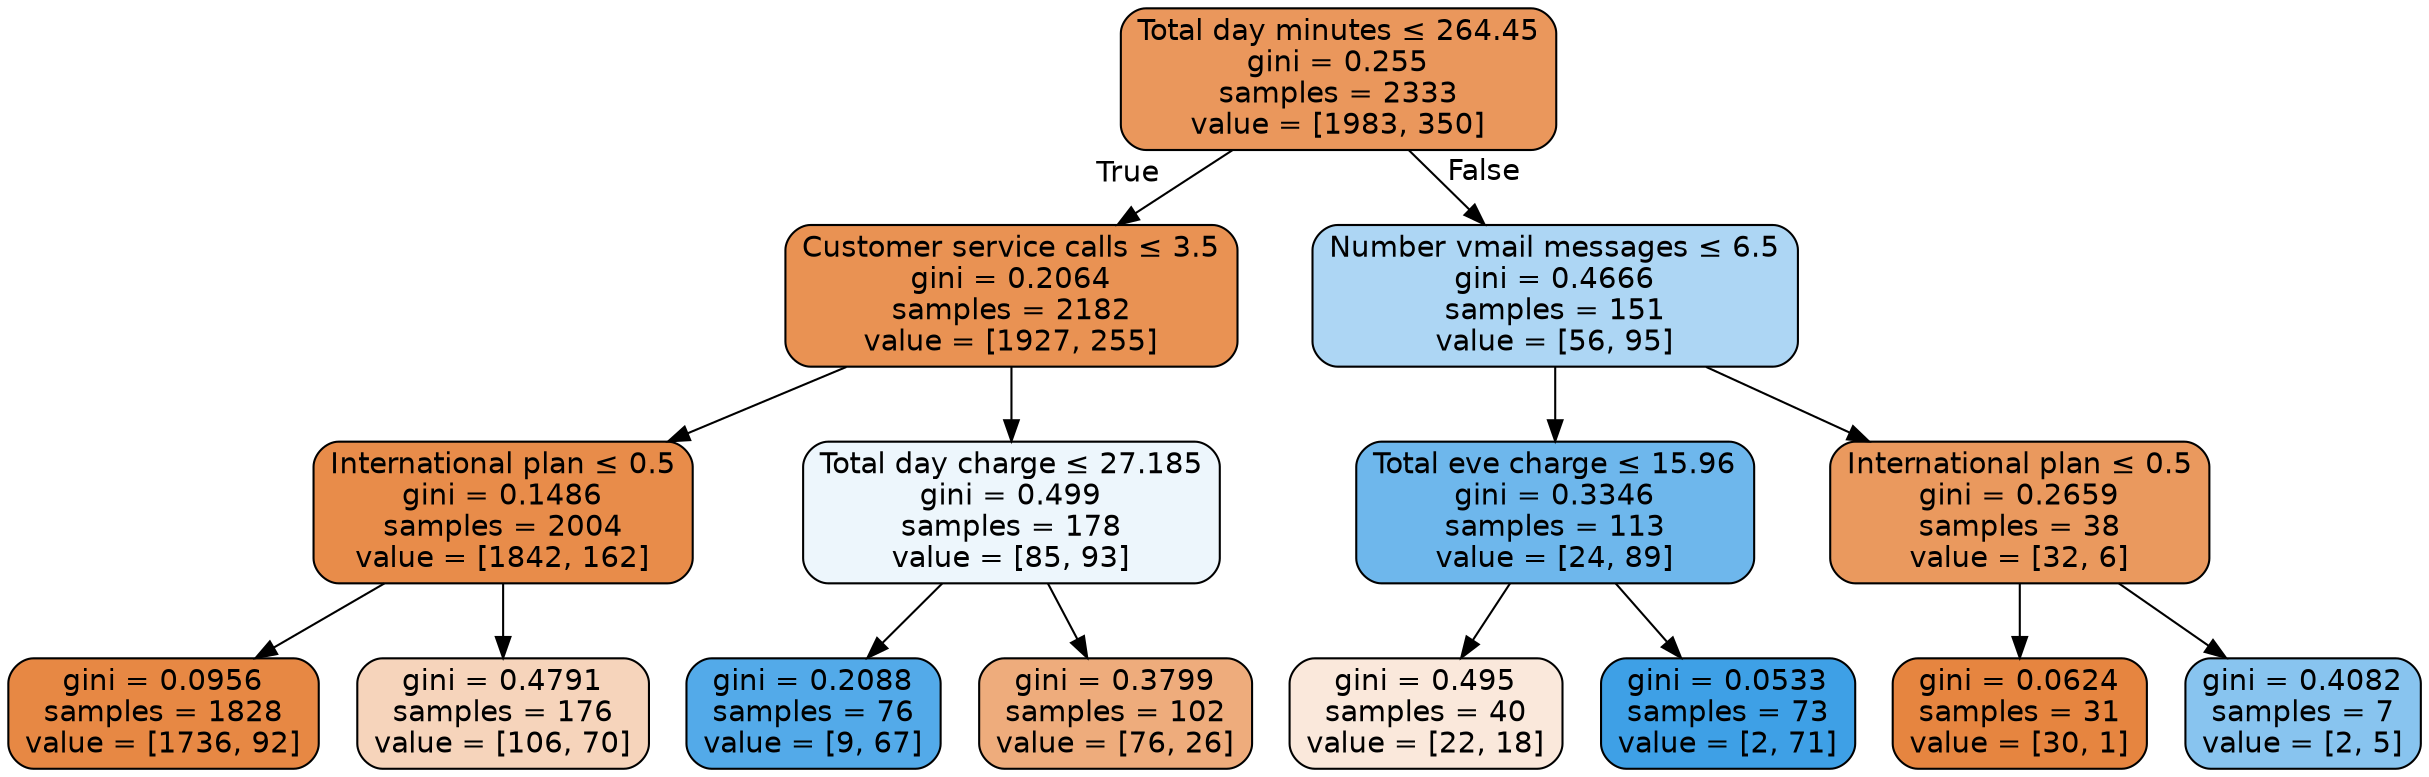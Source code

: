 digraph Tree {
node [shape=box, style="filled, rounded", color="black", fontname=helvetica] ;
edge [fontname=helvetica] ;
0 [label=<Total day minutes &le; 264.45<br/>gini = 0.255<br/>samples = 2333<br/>value = [1983, 350]>, fillcolor="#e58139d2"] ;
1 [label=<Customer service calls &le; 3.5<br/>gini = 0.2064<br/>samples = 2182<br/>value = [1927, 255]>, fillcolor="#e58139dd"] ;
0 -> 1 [labeldistance=2.5, labelangle=45, headlabel="True"] ;
2 [label=<International plan &le; 0.5<br/>gini = 0.1486<br/>samples = 2004<br/>value = [1842, 162]>, fillcolor="#e58139e9"] ;
1 -> 2 ;
3 [label=<gini = 0.0956<br/>samples = 1828<br/>value = [1736, 92]>, fillcolor="#e58139f1"] ;
2 -> 3 ;
4 [label=<gini = 0.4791<br/>samples = 176<br/>value = [106, 70]>, fillcolor="#e5813957"] ;
2 -> 4 ;
5 [label=<Total day charge &le; 27.185<br/>gini = 0.499<br/>samples = 178<br/>value = [85, 93]>, fillcolor="#399de516"] ;
1 -> 5 ;
6 [label=<gini = 0.2088<br/>samples = 76<br/>value = [9, 67]>, fillcolor="#399de5dd"] ;
5 -> 6 ;
7 [label=<gini = 0.3799<br/>samples = 102<br/>value = [76, 26]>, fillcolor="#e58139a8"] ;
5 -> 7 ;
8 [label=<Number vmail messages &le; 6.5<br/>gini = 0.4666<br/>samples = 151<br/>value = [56, 95]>, fillcolor="#399de569"] ;
0 -> 8 [labeldistance=2.5, labelangle=-45, headlabel="False"] ;
9 [label=<Total eve charge &le; 15.96<br/>gini = 0.3346<br/>samples = 113<br/>value = [24, 89]>, fillcolor="#399de5ba"] ;
8 -> 9 ;
10 [label=<gini = 0.495<br/>samples = 40<br/>value = [22, 18]>, fillcolor="#e581392e"] ;
9 -> 10 ;
11 [label=<gini = 0.0533<br/>samples = 73<br/>value = [2, 71]>, fillcolor="#399de5f8"] ;
9 -> 11 ;
12 [label=<International plan &le; 0.5<br/>gini = 0.2659<br/>samples = 38<br/>value = [32, 6]>, fillcolor="#e58139cf"] ;
8 -> 12 ;
13 [label=<gini = 0.0624<br/>samples = 31<br/>value = [30, 1]>, fillcolor="#e58139f6"] ;
12 -> 13 ;
14 [label=<gini = 0.4082<br/>samples = 7<br/>value = [2, 5]>, fillcolor="#399de599"] ;
12 -> 14 ;
}